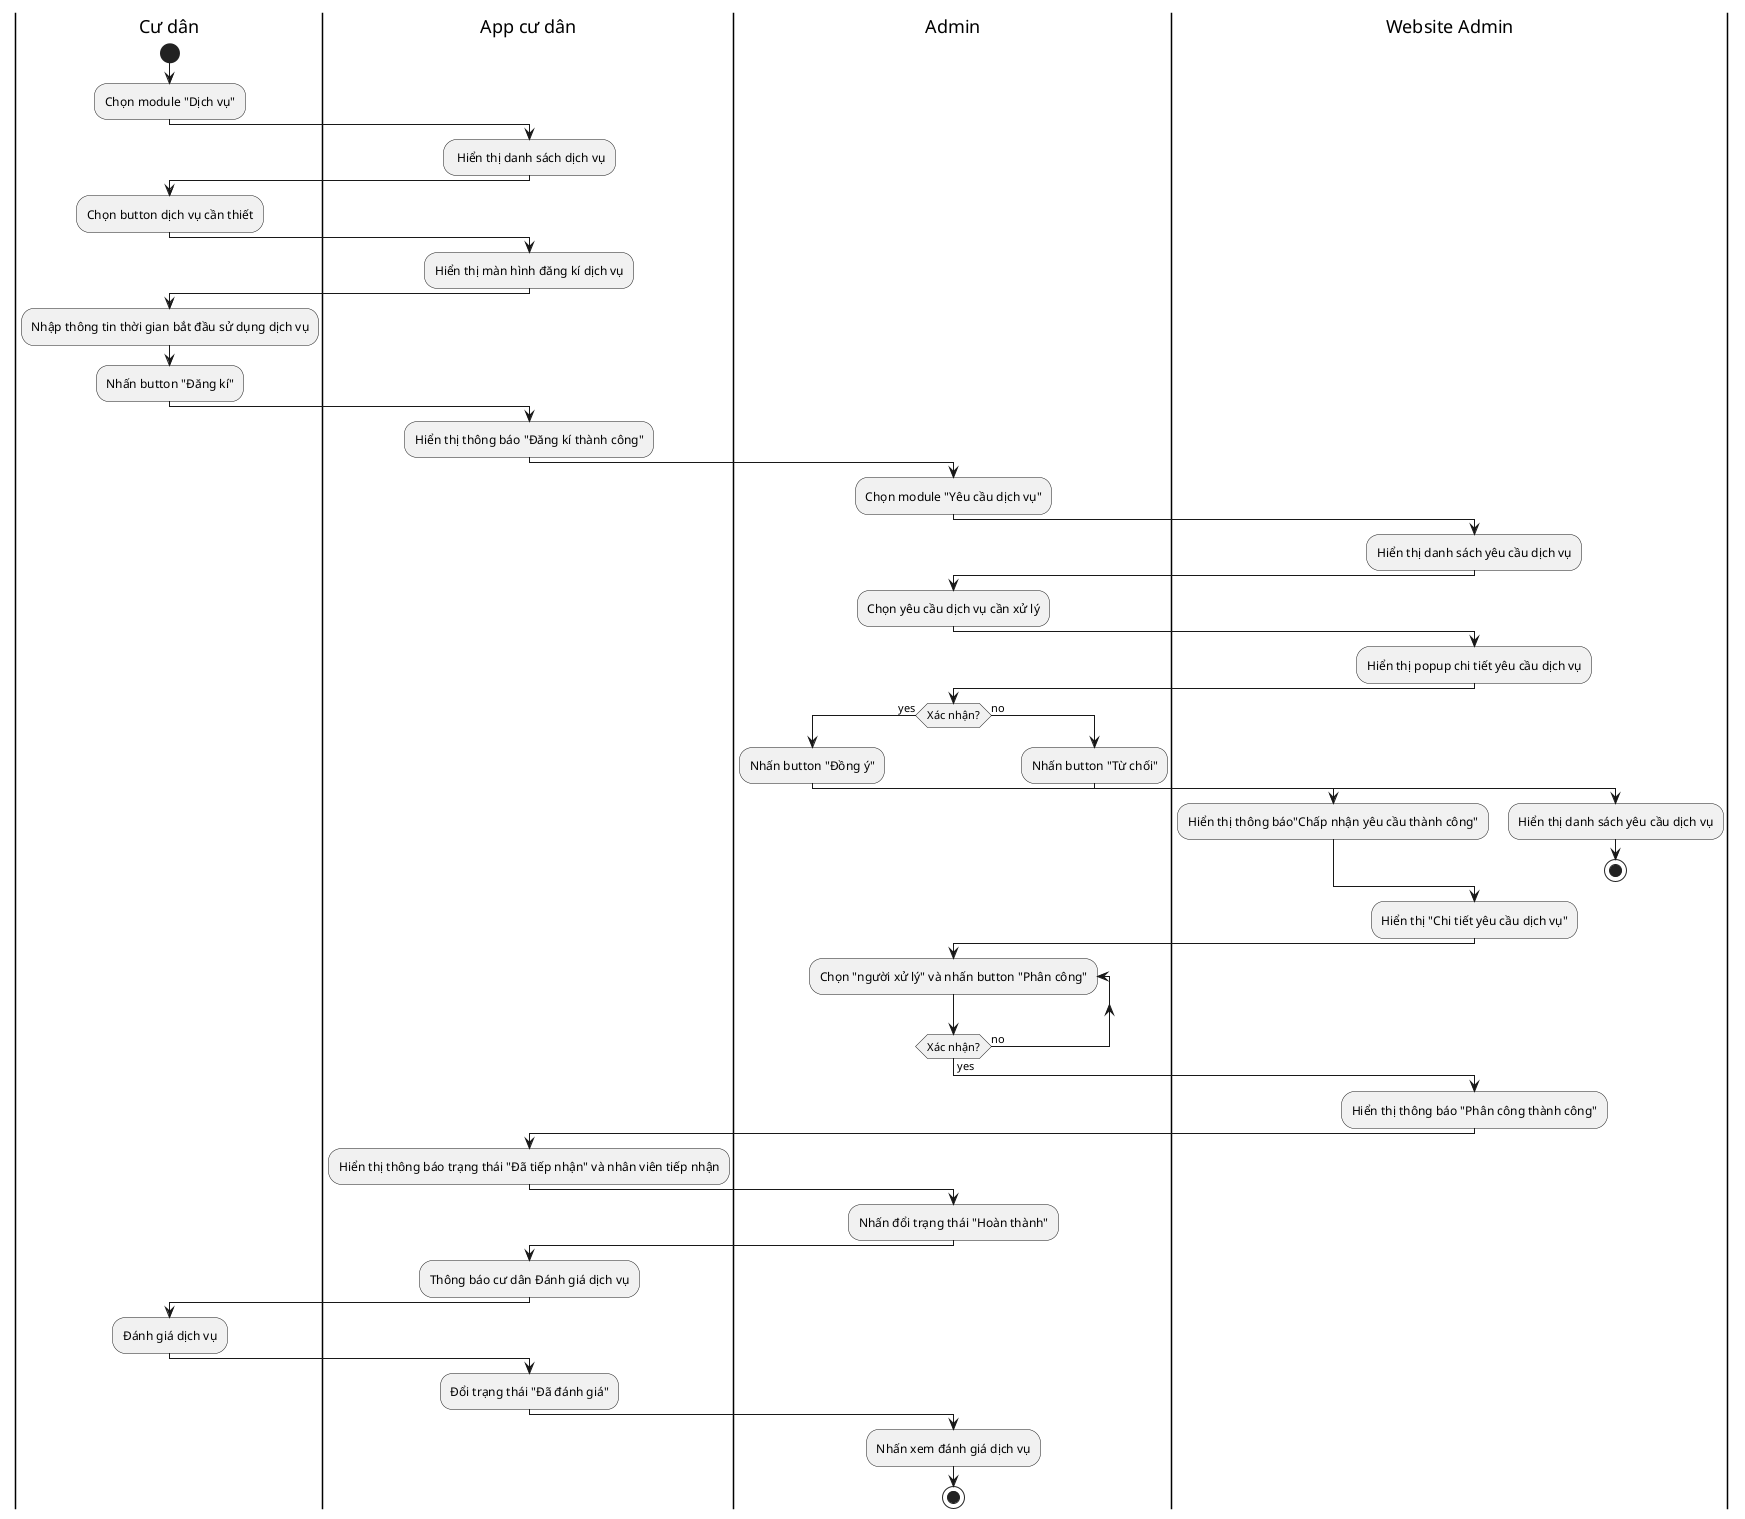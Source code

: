 @startuml

|Cư dân|
start
:Chọn module "Dịch vụ";
|App cư dân|
: Hiển thị danh sách dịch vụ;
|Cư dân|
:Chọn button dịch vụ cần thiết;
|App cư dân|
:Hiển thị màn hình đăng kí dịch vụ;
|Cư dân|
:Nhập thông tin thời gian bắt đầu sử dụng dịch vụ;
:Nhấn button "Đăng kí";
|App cư dân|
:Hiển thị thông báo "Đăng kí thành công";
|Admin|
:Chọn module "Yêu cầu dịch vụ";
|Website Admin|
:Hiển thị danh sách yêu cầu dịch vụ;
|Admin|
:Chọn yêu cầu dịch vụ cần xử lý;
|Website Admin|
:Hiển thị popup chi tiết yêu cầu dịch vụ;
|Admin|
if (Xác nhận?) then (yes)
    |Admin|
    :Nhấn button "Đồng ý";
    |Website Admin|
    :Hiển thị thông báo"Chấp nhận yêu cầu thành công";
else (no)
    |Admin|
    :Nhấn button "Từ chối";
    |Website Admin|
    :Hiển thị danh sách yêu cầu dịch vụ;
    stop
endif

|Website Admin|
:Hiển thị "Chi tiết yêu cầu dịch vụ";
|Admin|
repeat:Chọn "người xử lý" và nhấn button "Phân công";
|Admin|
repeat while (Xác nhận?) is (no) not (yes);
|Website Admin|
:Hiển thị thông báo "Phân công thành công";
|App cư dân|
:Hiển thị thông báo trạng thái "Đã tiếp nhận" và nhân viên tiếp nhận;
|Admin|
:Nhấn đổi trạng thái "Hoàn thành";
|App cư dân|
:Thông báo cư dân Đánh giá dịch vụ;
|Cư dân|
:Đánh giá dịch vụ;
|App cư dân|
:Đổi trạng thái "Đã đánh giá";
|Admin|
:Nhấn xem đánh giá dịch vụ;
stop
@enduml